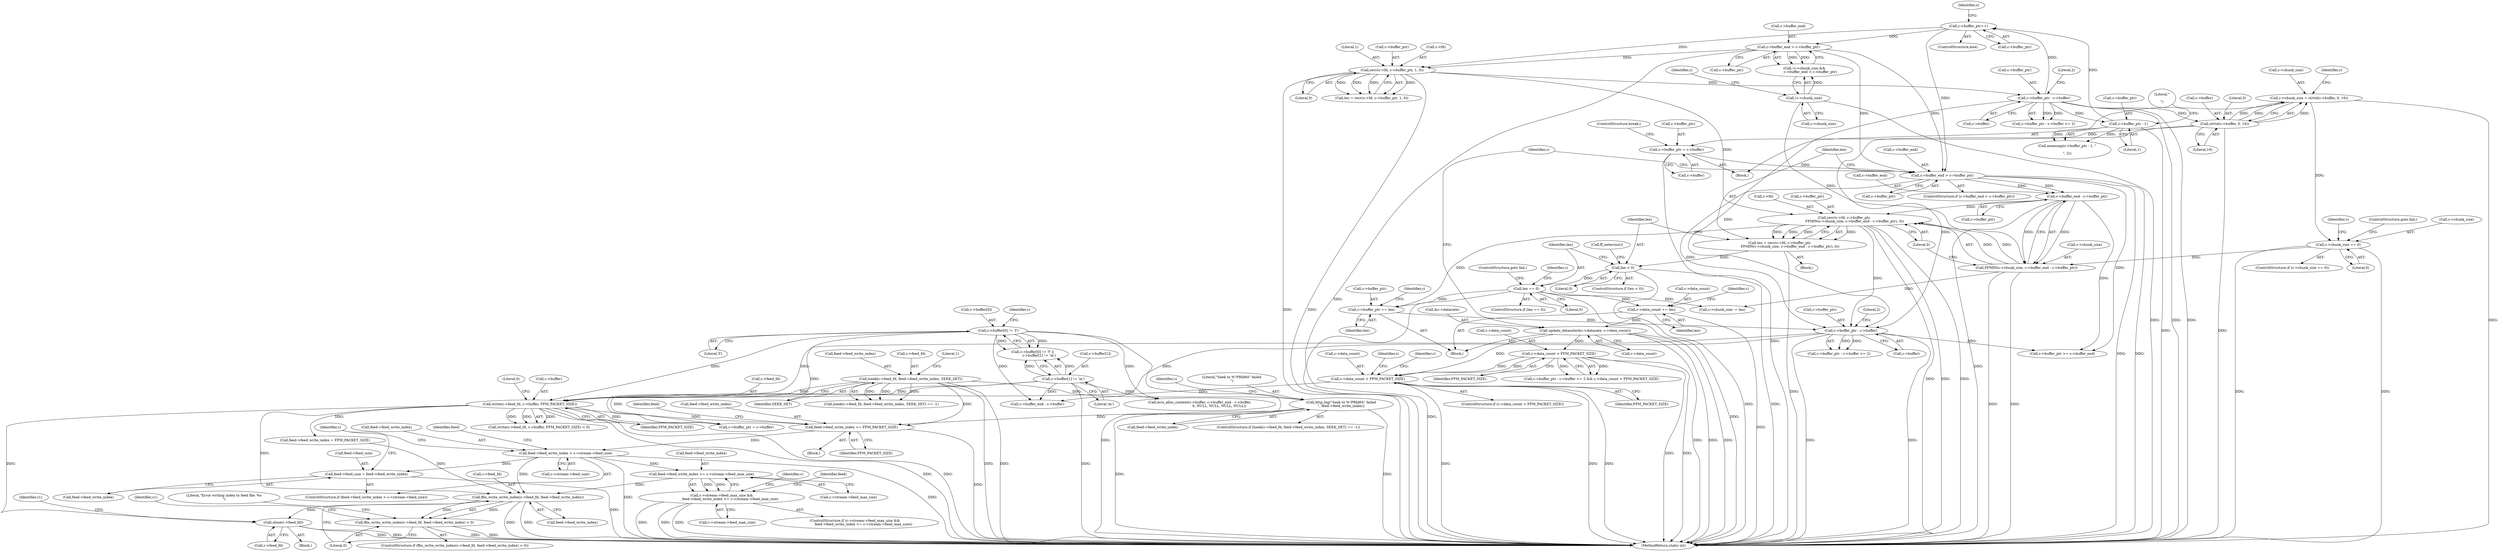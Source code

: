 digraph "0_FFmpeg_a5d25faa3f4b18dac737fdb35d0dd68eb0dc2156@API" {
"1000409" [label="(Call,feed->feed_write_index += FFM_PACKET_SIZE)"];
"1000394" [label="(Call,write(c->feed_fd, c->buffer, FFM_PACKET_SIZE))"];
"1000377" [label="(Call,lseek(c->feed_fd, feed->feed_write_index, SEEK_SET))"];
"1000335" [label="(Call,c->buffer[0] != 'f')"];
"1000342" [label="(Call,c->buffer[1] != 'm')"];
"1000319" [label="(Call,c->buffer_ptr - c->buffer)"];
"1000298" [label="(Call,c->buffer_ptr += len)"];
"1000287" [label="(Call,len == 0)"];
"1000270" [label="(Call,len < 0)"];
"1000248" [label="(Call,len = recv(c->fd, c->buffer_ptr,\n                   FFMIN(c->chunk_size, c->buffer_end - c->buffer_ptr), 0))"];
"1000250" [label="(Call,recv(c->fd, c->buffer_ptr,\n                   FFMIN(c->chunk_size, c->buffer_end - c->buffer_ptr), 0))"];
"1000146" [label="(Call,recv(c->fd, c->buffer_ptr, 1, 0))"];
"1000235" [label="(Call,c->buffer_ptr++)"];
"1000184" [label="(Call,c->buffer_ptr - c->buffer)"];
"1000194" [label="(Call,c->buffer_ptr - 1)"];
"1000136" [label="(Call,c->buffer_end > c->buffer_ptr)"];
"1000261" [label="(Call,c->buffer_end - c->buffer_ptr)"];
"1000240" [label="(Call,c->buffer_end > c->buffer_ptr)"];
"1000219" [label="(Call,c->buffer_ptr = c->buffer)"];
"1000206" [label="(Call,strtol(c->buffer, 0, 16))"];
"1000257" [label="(Call,FFMIN(c->chunk_size, c->buffer_end - c->buffer_ptr))"];
"1000213" [label="(Call,c->chunk_size == 0)"];
"1000202" [label="(Call,c->chunk_size = strtol(c->buffer, 0, 16))"];
"1000132" [label="(Call,!c->chunk_size)"];
"1000369" [label="(Call,c->data_count > FFM_PACKET_SIZE)"];
"1000308" [label="(Call,update_datarate(&c->datarate, c->data_count))"];
"1000303" [label="(Call,c->data_count += len)"];
"1000327" [label="(Call,c->data_count > FFM_PACKET_SIZE)"];
"1000387" [label="(Call,http_log(\"Seek to %\"PRId64\" failed\n\", feed->feed_write_index))"];
"1000415" [label="(Call,feed->feed_write_index > c->stream->feed_size)"];
"1000424" [label="(Call,feed->feed_size = feed->feed_write_index)"];
"1000438" [label="(Call,feed->feed_write_index >= c->stream->feed_max_size)"];
"1000432" [label="(Call,c->stream->feed_max_size &&\n                feed->feed_write_index >= c->stream->feed_max_size)"];
"1000454" [label="(Call,ffm_write_write_index(c->feed_fd, feed->feed_write_index))"];
"1000453" [label="(Call,ffm_write_write_index(c->feed_fd, feed->feed_write_index) < 0)"];
"1000665" [label="(Call,close(c->feed_fd))"];
"1000293" [label="(Call,c->chunk_size -= len)"];
"1000219" [label="(Call,c->buffer_ptr = c->buffer)"];
"1000272" [label="(Literal,0)"];
"1000321" [label="(Identifier,c)"];
"1000221" [label="(Identifier,c)"];
"1000248" [label="(Call,len = recv(c->fd, c->buffer_ptr,\n                   FFMIN(c->chunk_size, c->buffer_end - c->buffer_ptr), 0))"];
"1000203" [label="(Call,c->chunk_size)"];
"1000343" [label="(Call,c->buffer[1])"];
"1000218" [label="(ControlStructure,goto fail;)"];
"1000214" [label="(Call,c->chunk_size)"];
"1000377" [label="(Call,lseek(c->feed_fd, feed->feed_write_index, SEEK_SET))"];
"1000438" [label="(Call,feed->feed_write_index >= c->stream->feed_max_size)"];
"1000304" [label="(Call,c->data_count)"];
"1000262" [label="(Call,c->buffer_end)"];
"1000217" [label="(Literal,0)"];
"1000290" [label="(ControlStructure,goto fail;)"];
"1000424" [label="(Call,feed->feed_size = feed->feed_write_index)"];
"1000374" [label="(Block,)"];
"1000379" [label="(Identifier,c)"];
"1000194" [label="(Call,c->buffer_ptr - 1)"];
"1000331" [label="(Identifier,FFM_PACKET_SIZE)"];
"1000313" [label="(Call,c->data_count)"];
"1000277" [label="(Call,ff_neterrno())"];
"1000311" [label="(Identifier,c)"];
"1000428" [label="(Call,feed->feed_write_index)"];
"1000326" [label="(Literal,2)"];
"1000323" [label="(Call,c->buffer)"];
"1000195" [label="(Call,c->buffer_ptr)"];
"1000442" [label="(Call,c->stream->feed_max_size)"];
"1000398" [label="(Call,c->buffer)"];
"1000132" [label="(Call,!c->chunk_size)"];
"1000648" [label="(Call,c->buffer_ptr = c->buffer)"];
"1000415" [label="(Call,feed->feed_write_index > c->stream->feed_size)"];
"1000410" [label="(Call,feed->feed_write_index)"];
"1000533" [label="(Call,c->buffer_end - c->buffer)"];
"1000307" [label="(Identifier,len)"];
"1000234" [label="(ControlStructure,else)"];
"1000370" [label="(Call,c->data_count)"];
"1000456" [label="(Identifier,c)"];
"1000191" [label="(Literal,2)"];
"1000320" [label="(Call,c->buffer_ptr)"];
"1000226" [label="(ControlStructure,break;)"];
"1000308" [label="(Call,update_datarate(&c->datarate, c->data_count))"];
"1000268" [label="(Literal,0)"];
"1000414" [label="(ControlStructure,if (feed->feed_write_index > c->stream->feed_size))"];
"1000671" [label="(Identifier,c1)"];
"1000395" [label="(Call,c->feed_fd)"];
"1000212" [label="(ControlStructure,if (c->chunk_size == 0))"];
"1000146" [label="(Call,recv(c->fd, c->buffer_ptr, 1, 0))"];
"1000464" [label="(Literal,\"Error writing index to feed file: %s\n\")"];
"1000251" [label="(Call,c->fd)"];
"1000287" [label="(Call,len == 0)"];
"1000401" [label="(Identifier,FFM_PACKET_SIZE)"];
"1000249" [label="(Identifier,len)"];
"1000244" [label="(Call,c->buffer_ptr)"];
"1000220" [label="(Call,c->buffer_ptr)"];
"1000140" [label="(Call,c->buffer_ptr)"];
"1000261" [label="(Call,c->buffer_end - c->buffer_ptr)"];
"1000394" [label="(Call,write(c->feed_fd, c->buffer, FFM_PACKET_SIZE))"];
"1000240" [label="(Call,c->buffer_end > c->buffer_ptr)"];
"1000241" [label="(Call,c->buffer_end)"];
"1000207" [label="(Call,c->buffer)"];
"1000348" [label="(Literal,'m')"];
"1000183" [label="(Call,c->buffer_ptr - c->buffer >= 2)"];
"1000184" [label="(Call,c->buffer_ptr - c->buffer)"];
"1000433" [label="(Call,c->stream->feed_max_size)"];
"1000336" [label="(Call,c->buffer[0])"];
"1000257" [label="(Call,FFMIN(c->chunk_size, c->buffer_end - c->buffer_ptr))"];
"1000386" [label="(Literal,1)"];
"1000388" [label="(Literal,\"Seek to %\"PRId64\" failed\n\")"];
"1000452" [label="(ControlStructure,if (ffm_write_write_index(c->feed_fd, feed->feed_write_index) < 0))"];
"1000431" [label="(ControlStructure,if (c->stream->feed_max_size &&\n                feed->feed_write_index >= c->stream->feed_max_size))"];
"1000136" [label="(Call,c->buffer_end > c->buffer_ptr)"];
"1000131" [label="(Call,!c->chunk_size &&\n           c->buffer_end > c->buffer_ptr)"];
"1000292" [label="(Block,)"];
"1000295" [label="(Identifier,c)"];
"1000425" [label="(Call,feed->feed_size)"];
"1000302" [label="(Identifier,len)"];
"1000402" [label="(Literal,0)"];
"1000454" [label="(Call,ffm_write_write_index(c->feed_fd, feed->feed_write_index))"];
"1000384" [label="(Identifier,SEEK_SET)"];
"1000327" [label="(Call,c->data_count > FFM_PACKET_SIZE)"];
"1000389" [label="(Call,feed->feed_write_index)"];
"1000154" [label="(Literal,0)"];
"1000206" [label="(Call,strtol(c->buffer, 0, 16))"];
"1000210" [label="(Literal,0)"];
"1000239" [label="(ControlStructure,if (c->buffer_end > c->buffer_ptr))"];
"1000354" [label="(Call,c->buffer_ptr >= c->buffer_end)"];
"1000426" [label="(Identifier,feed)"];
"1000335" [label="(Call,c->buffer[0] != 'f')"];
"1000299" [label="(Call,c->buffer_ptr)"];
"1000416" [label="(Call,feed->feed_write_index)"];
"1000137" [label="(Call,c->buffer_end)"];
"1000309" [label="(Call,&c->datarate)"];
"1000305" [label="(Identifier,c)"];
"1000258" [label="(Call,c->chunk_size)"];
"1000369" [label="(Call,c->data_count > FFM_PACKET_SIZE)"];
"1000665" [label="(Call,close(c->feed_fd))"];
"1000153" [label="(Literal,1)"];
"1000150" [label="(Call,c->buffer_ptr)"];
"1000506" [label="(Identifier,s)"];
"1000270" [label="(Call,len < 0)"];
"1000271" [label="(Identifier,len)"];
"1000318" [label="(Call,c->buffer_ptr - c->buffer >= 2)"];
"1000449" [label="(Identifier,feed)"];
"1000342" [label="(Call,c->buffer[1] != 'm')"];
"1000375" [label="(ControlStructure,if (lseek(c->feed_fd, feed->feed_write_index, SEEK_SET) == -1))"];
"1000201" [label="(Block,)"];
"1000288" [label="(Identifier,len)"];
"1000419" [label="(Call,c->stream->feed_size)"];
"1000461" [label="(Literal,0)"];
"1000341" [label="(Literal,'f')"];
"1000199" [label="(Literal,\"\r\n\")"];
"1000119" [label="(Block,)"];
"1000236" [label="(Call,c->buffer_ptr)"];
"1000223" [label="(Call,c->buffer)"];
"1000215" [label="(Identifier,c)"];
"1000317" [label="(Call,c->buffer_ptr - c->buffer >= 2 && c->data_count > FFM_PACKET_SIZE)"];
"1000393" [label="(Call,write(c->feed_fd, c->buffer, FFM_PACKET_SIZE) < 0)"];
"1000185" [label="(Call,c->buffer_ptr)"];
"1000147" [label="(Call,c->fd)"];
"1000439" [label="(Call,feed->feed_write_index)"];
"1000129" [label="(Identifier,c)"];
"1000193" [label="(Call,memcmp(c->buffer_ptr - 1, \"\r\n\", 2))"];
"1000188" [label="(Call,c->buffer)"];
"1000368" [label="(ControlStructure,if (c->data_count > FFM_PACKET_SIZE))"];
"1000235" [label="(Call,c->buffer_ptr++)"];
"1000211" [label="(Literal,16)"];
"1000453" [label="(Call,ffm_write_write_index(c->feed_fd, feed->feed_write_index) < 0)"];
"1000319" [label="(Call,c->buffer_ptr - c->buffer)"];
"1000387" [label="(Call,http_log(\"Seek to %\"PRId64\" failed\n\", feed->feed_write_index))"];
"1000413" [label="(Identifier,FFM_PACKET_SIZE)"];
"1000144" [label="(Call,len = recv(c->fd, c->buffer_ptr, 1, 0))"];
"1000373" [label="(Identifier,FFM_PACKET_SIZE)"];
"1000435" [label="(Identifier,c)"];
"1000458" [label="(Call,feed->feed_write_index)"];
"1000202" [label="(Call,c->chunk_size = strtol(c->buffer, 0, 16))"];
"1000396" [label="(Identifier,c)"];
"1000381" [label="(Call,feed->feed_write_index)"];
"1000289" [label="(Literal,0)"];
"1000213" [label="(Call,c->chunk_size == 0)"];
"1000455" [label="(Call,c->feed_fd)"];
"1000254" [label="(Call,c->buffer_ptr)"];
"1000417" [label="(Identifier,feed)"];
"1000432" [label="(Call,c->stream->feed_max_size &&\n                feed->feed_write_index >= c->stream->feed_max_size)"];
"1000303" [label="(Call,c->data_count += len)"];
"1000334" [label="(Call,c->buffer[0] != 'f' ||\n            c->buffer[1] != 'm')"];
"1000447" [label="(Call,feed->feed_write_index = FFM_PACKET_SIZE)"];
"1000376" [label="(Call,lseek(c->feed_fd, feed->feed_write_index, SEEK_SET) == -1)"];
"1000269" [label="(ControlStructure,if (len < 0))"];
"1000666" [label="(Call,c->feed_fd)"];
"1000133" [label="(Call,c->chunk_size)"];
"1000378" [label="(Call,c->feed_fd)"];
"1000298" [label="(Call,c->buffer_ptr += len)"];
"1000250" [label="(Call,recv(c->fd, c->buffer_ptr,\n                   FFMIN(c->chunk_size, c->buffer_end - c->buffer_ptr), 0))"];
"1000247" [label="(Block,)"];
"1000706" [label="(MethodReturn,static int)"];
"1000286" [label="(ControlStructure,if (len == 0))"];
"1000328" [label="(Call,c->data_count)"];
"1000198" [label="(Literal,1)"];
"1000265" [label="(Call,c->buffer_ptr)"];
"1000138" [label="(Identifier,c)"];
"1000529" [label="(Call,avio_alloc_context(c->buffer, c->buffer_end - c->buffer,\n                                    0, NULL, NULL, NULL, NULL))"];
"1000470" [label="(Identifier,c1)"];
"1000345" [label="(Identifier,c)"];
"1000409" [label="(Call,feed->feed_write_index += FFM_PACKET_SIZE)"];
"1000409" -> "1000374"  [label="AST: "];
"1000409" -> "1000413"  [label="CFG: "];
"1000410" -> "1000409"  [label="AST: "];
"1000413" -> "1000409"  [label="AST: "];
"1000417" -> "1000409"  [label="CFG: "];
"1000409" -> "1000706"  [label="DDG: "];
"1000394" -> "1000409"  [label="DDG: "];
"1000387" -> "1000409"  [label="DDG: "];
"1000377" -> "1000409"  [label="DDG: "];
"1000409" -> "1000415"  [label="DDG: "];
"1000394" -> "1000393"  [label="AST: "];
"1000394" -> "1000401"  [label="CFG: "];
"1000395" -> "1000394"  [label="AST: "];
"1000398" -> "1000394"  [label="AST: "];
"1000401" -> "1000394"  [label="AST: "];
"1000402" -> "1000394"  [label="CFG: "];
"1000394" -> "1000706"  [label="DDG: "];
"1000394" -> "1000706"  [label="DDG: "];
"1000394" -> "1000393"  [label="DDG: "];
"1000394" -> "1000393"  [label="DDG: "];
"1000394" -> "1000393"  [label="DDG: "];
"1000377" -> "1000394"  [label="DDG: "];
"1000335" -> "1000394"  [label="DDG: "];
"1000342" -> "1000394"  [label="DDG: "];
"1000319" -> "1000394"  [label="DDG: "];
"1000369" -> "1000394"  [label="DDG: "];
"1000394" -> "1000447"  [label="DDG: "];
"1000394" -> "1000454"  [label="DDG: "];
"1000394" -> "1000648"  [label="DDG: "];
"1000394" -> "1000665"  [label="DDG: "];
"1000377" -> "1000376"  [label="AST: "];
"1000377" -> "1000384"  [label="CFG: "];
"1000378" -> "1000377"  [label="AST: "];
"1000381" -> "1000377"  [label="AST: "];
"1000384" -> "1000377"  [label="AST: "];
"1000386" -> "1000377"  [label="CFG: "];
"1000377" -> "1000706"  [label="DDG: "];
"1000377" -> "1000706"  [label="DDG: "];
"1000377" -> "1000376"  [label="DDG: "];
"1000377" -> "1000376"  [label="DDG: "];
"1000377" -> "1000376"  [label="DDG: "];
"1000377" -> "1000387"  [label="DDG: "];
"1000335" -> "1000334"  [label="AST: "];
"1000335" -> "1000341"  [label="CFG: "];
"1000336" -> "1000335"  [label="AST: "];
"1000341" -> "1000335"  [label="AST: "];
"1000345" -> "1000335"  [label="CFG: "];
"1000334" -> "1000335"  [label="CFG: "];
"1000335" -> "1000706"  [label="DDG: "];
"1000335" -> "1000334"  [label="DDG: "];
"1000335" -> "1000334"  [label="DDG: "];
"1000335" -> "1000529"  [label="DDG: "];
"1000335" -> "1000533"  [label="DDG: "];
"1000335" -> "1000648"  [label="DDG: "];
"1000342" -> "1000334"  [label="AST: "];
"1000342" -> "1000348"  [label="CFG: "];
"1000343" -> "1000342"  [label="AST: "];
"1000348" -> "1000342"  [label="AST: "];
"1000334" -> "1000342"  [label="CFG: "];
"1000342" -> "1000706"  [label="DDG: "];
"1000342" -> "1000334"  [label="DDG: "];
"1000342" -> "1000334"  [label="DDG: "];
"1000342" -> "1000529"  [label="DDG: "];
"1000342" -> "1000533"  [label="DDG: "];
"1000342" -> "1000648"  [label="DDG: "];
"1000319" -> "1000318"  [label="AST: "];
"1000319" -> "1000323"  [label="CFG: "];
"1000320" -> "1000319"  [label="AST: "];
"1000323" -> "1000319"  [label="AST: "];
"1000326" -> "1000319"  [label="CFG: "];
"1000319" -> "1000706"  [label="DDG: "];
"1000319" -> "1000706"  [label="DDG: "];
"1000319" -> "1000318"  [label="DDG: "];
"1000319" -> "1000318"  [label="DDG: "];
"1000298" -> "1000319"  [label="DDG: "];
"1000250" -> "1000319"  [label="DDG: "];
"1000240" -> "1000319"  [label="DDG: "];
"1000184" -> "1000319"  [label="DDG: "];
"1000206" -> "1000319"  [label="DDG: "];
"1000319" -> "1000354"  [label="DDG: "];
"1000319" -> "1000533"  [label="DDG: "];
"1000298" -> "1000292"  [label="AST: "];
"1000298" -> "1000302"  [label="CFG: "];
"1000299" -> "1000298"  [label="AST: "];
"1000302" -> "1000298"  [label="AST: "];
"1000305" -> "1000298"  [label="CFG: "];
"1000287" -> "1000298"  [label="DDG: "];
"1000250" -> "1000298"  [label="DDG: "];
"1000287" -> "1000286"  [label="AST: "];
"1000287" -> "1000289"  [label="CFG: "];
"1000288" -> "1000287"  [label="AST: "];
"1000289" -> "1000287"  [label="AST: "];
"1000290" -> "1000287"  [label="CFG: "];
"1000295" -> "1000287"  [label="CFG: "];
"1000287" -> "1000706"  [label="DDG: "];
"1000287" -> "1000706"  [label="DDG: "];
"1000270" -> "1000287"  [label="DDG: "];
"1000287" -> "1000293"  [label="DDG: "];
"1000287" -> "1000303"  [label="DDG: "];
"1000270" -> "1000269"  [label="AST: "];
"1000270" -> "1000272"  [label="CFG: "];
"1000271" -> "1000270"  [label="AST: "];
"1000272" -> "1000270"  [label="AST: "];
"1000277" -> "1000270"  [label="CFG: "];
"1000288" -> "1000270"  [label="CFG: "];
"1000270" -> "1000706"  [label="DDG: "];
"1000270" -> "1000706"  [label="DDG: "];
"1000248" -> "1000270"  [label="DDG: "];
"1000248" -> "1000247"  [label="AST: "];
"1000248" -> "1000250"  [label="CFG: "];
"1000249" -> "1000248"  [label="AST: "];
"1000250" -> "1000248"  [label="AST: "];
"1000271" -> "1000248"  [label="CFG: "];
"1000248" -> "1000706"  [label="DDG: "];
"1000250" -> "1000248"  [label="DDG: "];
"1000250" -> "1000248"  [label="DDG: "];
"1000250" -> "1000248"  [label="DDG: "];
"1000250" -> "1000248"  [label="DDG: "];
"1000250" -> "1000268"  [label="CFG: "];
"1000251" -> "1000250"  [label="AST: "];
"1000254" -> "1000250"  [label="AST: "];
"1000257" -> "1000250"  [label="AST: "];
"1000268" -> "1000250"  [label="AST: "];
"1000250" -> "1000706"  [label="DDG: "];
"1000250" -> "1000706"  [label="DDG: "];
"1000250" -> "1000706"  [label="DDG: "];
"1000146" -> "1000250"  [label="DDG: "];
"1000261" -> "1000250"  [label="DDG: "];
"1000257" -> "1000250"  [label="DDG: "];
"1000257" -> "1000250"  [label="DDG: "];
"1000146" -> "1000144"  [label="AST: "];
"1000146" -> "1000154"  [label="CFG: "];
"1000147" -> "1000146"  [label="AST: "];
"1000150" -> "1000146"  [label="AST: "];
"1000153" -> "1000146"  [label="AST: "];
"1000154" -> "1000146"  [label="AST: "];
"1000144" -> "1000146"  [label="CFG: "];
"1000146" -> "1000706"  [label="DDG: "];
"1000146" -> "1000706"  [label="DDG: "];
"1000146" -> "1000144"  [label="DDG: "];
"1000146" -> "1000144"  [label="DDG: "];
"1000146" -> "1000144"  [label="DDG: "];
"1000146" -> "1000144"  [label="DDG: "];
"1000235" -> "1000146"  [label="DDG: "];
"1000136" -> "1000146"  [label="DDG: "];
"1000146" -> "1000184"  [label="DDG: "];
"1000235" -> "1000234"  [label="AST: "];
"1000235" -> "1000236"  [label="CFG: "];
"1000236" -> "1000235"  [label="AST: "];
"1000129" -> "1000235"  [label="CFG: "];
"1000235" -> "1000136"  [label="DDG: "];
"1000184" -> "1000235"  [label="DDG: "];
"1000194" -> "1000235"  [label="DDG: "];
"1000235" -> "1000240"  [label="DDG: "];
"1000184" -> "1000183"  [label="AST: "];
"1000184" -> "1000188"  [label="CFG: "];
"1000185" -> "1000184"  [label="AST: "];
"1000188" -> "1000184"  [label="AST: "];
"1000191" -> "1000184"  [label="CFG: "];
"1000184" -> "1000706"  [label="DDG: "];
"1000184" -> "1000706"  [label="DDG: "];
"1000184" -> "1000183"  [label="DDG: "];
"1000184" -> "1000183"  [label="DDG: "];
"1000184" -> "1000194"  [label="DDG: "];
"1000184" -> "1000206"  [label="DDG: "];
"1000194" -> "1000193"  [label="AST: "];
"1000194" -> "1000198"  [label="CFG: "];
"1000195" -> "1000194"  [label="AST: "];
"1000198" -> "1000194"  [label="AST: "];
"1000199" -> "1000194"  [label="CFG: "];
"1000194" -> "1000706"  [label="DDG: "];
"1000194" -> "1000193"  [label="DDG: "];
"1000194" -> "1000193"  [label="DDG: "];
"1000136" -> "1000131"  [label="AST: "];
"1000136" -> "1000140"  [label="CFG: "];
"1000137" -> "1000136"  [label="AST: "];
"1000140" -> "1000136"  [label="AST: "];
"1000131" -> "1000136"  [label="CFG: "];
"1000136" -> "1000706"  [label="DDG: "];
"1000136" -> "1000131"  [label="DDG: "];
"1000136" -> "1000131"  [label="DDG: "];
"1000136" -> "1000240"  [label="DDG: "];
"1000136" -> "1000240"  [label="DDG: "];
"1000261" -> "1000257"  [label="AST: "];
"1000261" -> "1000265"  [label="CFG: "];
"1000262" -> "1000261"  [label="AST: "];
"1000265" -> "1000261"  [label="AST: "];
"1000257" -> "1000261"  [label="CFG: "];
"1000261" -> "1000706"  [label="DDG: "];
"1000261" -> "1000257"  [label="DDG: "];
"1000261" -> "1000257"  [label="DDG: "];
"1000240" -> "1000261"  [label="DDG: "];
"1000240" -> "1000261"  [label="DDG: "];
"1000261" -> "1000354"  [label="DDG: "];
"1000240" -> "1000239"  [label="AST: "];
"1000240" -> "1000244"  [label="CFG: "];
"1000241" -> "1000240"  [label="AST: "];
"1000244" -> "1000240"  [label="AST: "];
"1000249" -> "1000240"  [label="CFG: "];
"1000321" -> "1000240"  [label="CFG: "];
"1000240" -> "1000706"  [label="DDG: "];
"1000240" -> "1000706"  [label="DDG: "];
"1000219" -> "1000240"  [label="DDG: "];
"1000240" -> "1000354"  [label="DDG: "];
"1000219" -> "1000201"  [label="AST: "];
"1000219" -> "1000223"  [label="CFG: "];
"1000220" -> "1000219"  [label="AST: "];
"1000223" -> "1000219"  [label="AST: "];
"1000226" -> "1000219"  [label="CFG: "];
"1000219" -> "1000706"  [label="DDG: "];
"1000206" -> "1000219"  [label="DDG: "];
"1000206" -> "1000202"  [label="AST: "];
"1000206" -> "1000211"  [label="CFG: "];
"1000207" -> "1000206"  [label="AST: "];
"1000210" -> "1000206"  [label="AST: "];
"1000211" -> "1000206"  [label="AST: "];
"1000202" -> "1000206"  [label="CFG: "];
"1000206" -> "1000706"  [label="DDG: "];
"1000206" -> "1000202"  [label="DDG: "];
"1000206" -> "1000202"  [label="DDG: "];
"1000206" -> "1000202"  [label="DDG: "];
"1000258" -> "1000257"  [label="AST: "];
"1000268" -> "1000257"  [label="CFG: "];
"1000257" -> "1000706"  [label="DDG: "];
"1000257" -> "1000706"  [label="DDG: "];
"1000213" -> "1000257"  [label="DDG: "];
"1000132" -> "1000257"  [label="DDG: "];
"1000257" -> "1000293"  [label="DDG: "];
"1000213" -> "1000212"  [label="AST: "];
"1000213" -> "1000217"  [label="CFG: "];
"1000214" -> "1000213"  [label="AST: "];
"1000217" -> "1000213"  [label="AST: "];
"1000218" -> "1000213"  [label="CFG: "];
"1000221" -> "1000213"  [label="CFG: "];
"1000213" -> "1000706"  [label="DDG: "];
"1000213" -> "1000706"  [label="DDG: "];
"1000202" -> "1000213"  [label="DDG: "];
"1000202" -> "1000201"  [label="AST: "];
"1000203" -> "1000202"  [label="AST: "];
"1000215" -> "1000202"  [label="CFG: "];
"1000202" -> "1000706"  [label="DDG: "];
"1000132" -> "1000131"  [label="AST: "];
"1000132" -> "1000133"  [label="CFG: "];
"1000133" -> "1000132"  [label="AST: "];
"1000138" -> "1000132"  [label="CFG: "];
"1000131" -> "1000132"  [label="CFG: "];
"1000132" -> "1000706"  [label="DDG: "];
"1000132" -> "1000131"  [label="DDG: "];
"1000369" -> "1000368"  [label="AST: "];
"1000369" -> "1000373"  [label="CFG: "];
"1000370" -> "1000369"  [label="AST: "];
"1000373" -> "1000369"  [label="AST: "];
"1000379" -> "1000369"  [label="CFG: "];
"1000506" -> "1000369"  [label="CFG: "];
"1000369" -> "1000706"  [label="DDG: "];
"1000369" -> "1000706"  [label="DDG: "];
"1000369" -> "1000706"  [label="DDG: "];
"1000308" -> "1000369"  [label="DDG: "];
"1000327" -> "1000369"  [label="DDG: "];
"1000327" -> "1000369"  [label="DDG: "];
"1000308" -> "1000292"  [label="AST: "];
"1000308" -> "1000313"  [label="CFG: "];
"1000309" -> "1000308"  [label="AST: "];
"1000313" -> "1000308"  [label="AST: "];
"1000321" -> "1000308"  [label="CFG: "];
"1000308" -> "1000706"  [label="DDG: "];
"1000308" -> "1000706"  [label="DDG: "];
"1000308" -> "1000706"  [label="DDG: "];
"1000303" -> "1000308"  [label="DDG: "];
"1000308" -> "1000327"  [label="DDG: "];
"1000303" -> "1000292"  [label="AST: "];
"1000303" -> "1000307"  [label="CFG: "];
"1000304" -> "1000303"  [label="AST: "];
"1000307" -> "1000303"  [label="AST: "];
"1000311" -> "1000303"  [label="CFG: "];
"1000303" -> "1000706"  [label="DDG: "];
"1000327" -> "1000317"  [label="AST: "];
"1000327" -> "1000331"  [label="CFG: "];
"1000328" -> "1000327"  [label="AST: "];
"1000331" -> "1000327"  [label="AST: "];
"1000317" -> "1000327"  [label="CFG: "];
"1000327" -> "1000706"  [label="DDG: "];
"1000327" -> "1000706"  [label="DDG: "];
"1000327" -> "1000317"  [label="DDG: "];
"1000327" -> "1000317"  [label="DDG: "];
"1000387" -> "1000375"  [label="AST: "];
"1000387" -> "1000389"  [label="CFG: "];
"1000388" -> "1000387"  [label="AST: "];
"1000389" -> "1000387"  [label="AST: "];
"1000396" -> "1000387"  [label="CFG: "];
"1000387" -> "1000706"  [label="DDG: "];
"1000387" -> "1000706"  [label="DDG: "];
"1000415" -> "1000414"  [label="AST: "];
"1000415" -> "1000419"  [label="CFG: "];
"1000416" -> "1000415"  [label="AST: "];
"1000419" -> "1000415"  [label="AST: "];
"1000426" -> "1000415"  [label="CFG: "];
"1000435" -> "1000415"  [label="CFG: "];
"1000415" -> "1000706"  [label="DDG: "];
"1000415" -> "1000706"  [label="DDG: "];
"1000415" -> "1000424"  [label="DDG: "];
"1000415" -> "1000438"  [label="DDG: "];
"1000415" -> "1000454"  [label="DDG: "];
"1000424" -> "1000414"  [label="AST: "];
"1000424" -> "1000428"  [label="CFG: "];
"1000425" -> "1000424"  [label="AST: "];
"1000428" -> "1000424"  [label="AST: "];
"1000435" -> "1000424"  [label="CFG: "];
"1000424" -> "1000706"  [label="DDG: "];
"1000438" -> "1000432"  [label="AST: "];
"1000438" -> "1000442"  [label="CFG: "];
"1000439" -> "1000438"  [label="AST: "];
"1000442" -> "1000438"  [label="AST: "];
"1000432" -> "1000438"  [label="CFG: "];
"1000438" -> "1000432"  [label="DDG: "];
"1000438" -> "1000432"  [label="DDG: "];
"1000438" -> "1000454"  [label="DDG: "];
"1000432" -> "1000431"  [label="AST: "];
"1000432" -> "1000433"  [label="CFG: "];
"1000433" -> "1000432"  [label="AST: "];
"1000449" -> "1000432"  [label="CFG: "];
"1000456" -> "1000432"  [label="CFG: "];
"1000432" -> "1000706"  [label="DDG: "];
"1000432" -> "1000706"  [label="DDG: "];
"1000432" -> "1000706"  [label="DDG: "];
"1000454" -> "1000453"  [label="AST: "];
"1000454" -> "1000458"  [label="CFG: "];
"1000455" -> "1000454"  [label="AST: "];
"1000458" -> "1000454"  [label="AST: "];
"1000461" -> "1000454"  [label="CFG: "];
"1000454" -> "1000706"  [label="DDG: "];
"1000454" -> "1000706"  [label="DDG: "];
"1000454" -> "1000453"  [label="DDG: "];
"1000454" -> "1000453"  [label="DDG: "];
"1000447" -> "1000454"  [label="DDG: "];
"1000454" -> "1000665"  [label="DDG: "];
"1000453" -> "1000452"  [label="AST: "];
"1000453" -> "1000461"  [label="CFG: "];
"1000461" -> "1000453"  [label="AST: "];
"1000464" -> "1000453"  [label="CFG: "];
"1000470" -> "1000453"  [label="CFG: "];
"1000453" -> "1000706"  [label="DDG: "];
"1000453" -> "1000706"  [label="DDG: "];
"1000665" -> "1000119"  [label="AST: "];
"1000665" -> "1000666"  [label="CFG: "];
"1000666" -> "1000665"  [label="AST: "];
"1000671" -> "1000665"  [label="CFG: "];
"1000665" -> "1000706"  [label="DDG: "];
"1000665" -> "1000706"  [label="DDG: "];
}
